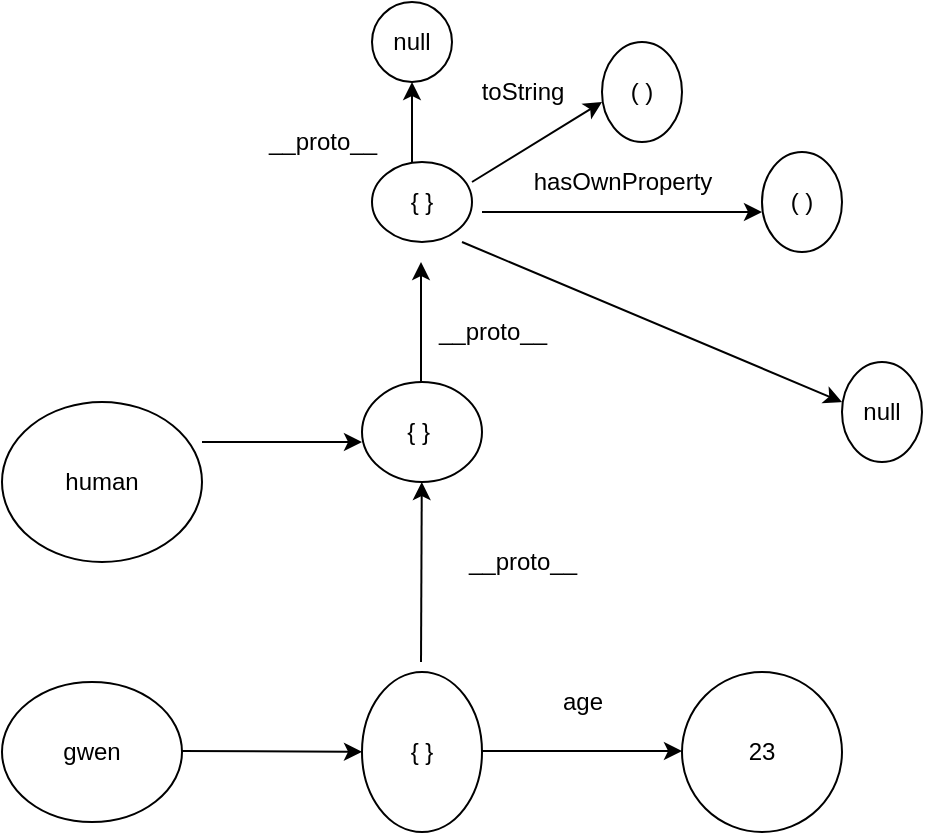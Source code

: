 <mxfile>
    <diagram id="0C0D6VHsnXw6k0roWXlu" name="Page-1">
        <mxGraphModel dx="746" dy="470" grid="1" gridSize="10" guides="1" tooltips="1" connect="1" arrows="1" fold="1" page="1" pageScale="1" pageWidth="827" pageHeight="1169" math="0" shadow="0">
            <root>
                <mxCell id="0"/>
                <mxCell id="1" parent="0"/>
                <mxCell id="2" value="gwen" style="ellipse;whiteSpace=wrap;html=1;" vertex="1" parent="1">
                    <mxGeometry x="20" y="350" width="90" height="70" as="geometry"/>
                </mxCell>
                <mxCell id="4" value="" style="endArrow=classic;html=1;" edge="1" parent="1" target="5">
                    <mxGeometry width="50" height="50" relative="1" as="geometry">
                        <mxPoint x="110" y="384.5" as="sourcePoint"/>
                        <mxPoint x="230" y="380" as="targetPoint"/>
                    </mxGeometry>
                </mxCell>
                <mxCell id="5" value="{ }" style="ellipse;whiteSpace=wrap;html=1;" vertex="1" parent="1">
                    <mxGeometry x="200" y="345" width="60" height="80" as="geometry"/>
                </mxCell>
                <mxCell id="6" value="" style="endArrow=classic;html=1;" edge="1" parent="1">
                    <mxGeometry width="50" height="50" relative="1" as="geometry">
                        <mxPoint x="260" y="384.5" as="sourcePoint"/>
                        <mxPoint x="360" y="384.5" as="targetPoint"/>
                    </mxGeometry>
                </mxCell>
                <mxCell id="7" value="23" style="ellipse;whiteSpace=wrap;html=1;" vertex="1" parent="1">
                    <mxGeometry x="360" y="345" width="80" height="80" as="geometry"/>
                </mxCell>
                <mxCell id="8" value="age" style="text;html=1;align=center;verticalAlign=middle;resizable=0;points=[];autosize=1;strokeColor=none;fillColor=none;" vertex="1" parent="1">
                    <mxGeometry x="290" y="345" width="40" height="30" as="geometry"/>
                </mxCell>
                <mxCell id="9" value="" style="endArrow=classic;html=1;" edge="1" parent="1" target="13">
                    <mxGeometry width="50" height="50" relative="1" as="geometry">
                        <mxPoint x="229.5" y="340" as="sourcePoint"/>
                        <mxPoint x="230" y="270" as="targetPoint"/>
                    </mxGeometry>
                </mxCell>
                <mxCell id="10" value="__proto__" style="text;html=1;align=center;verticalAlign=middle;resizable=0;points=[];autosize=1;strokeColor=none;fillColor=none;" vertex="1" parent="1">
                    <mxGeometry x="240" y="275" width="80" height="30" as="geometry"/>
                </mxCell>
                <mxCell id="11" value="human" style="ellipse;whiteSpace=wrap;html=1;" vertex="1" parent="1">
                    <mxGeometry x="20" y="210" width="100" height="80" as="geometry"/>
                </mxCell>
                <mxCell id="12" value="" style="endArrow=classic;html=1;" edge="1" parent="1">
                    <mxGeometry width="50" height="50" relative="1" as="geometry">
                        <mxPoint x="120" y="230" as="sourcePoint"/>
                        <mxPoint x="200" y="230" as="targetPoint"/>
                    </mxGeometry>
                </mxCell>
                <mxCell id="13" value="{ }&amp;nbsp;" style="ellipse;whiteSpace=wrap;html=1;" vertex="1" parent="1">
                    <mxGeometry x="200" y="200" width="60" height="50" as="geometry"/>
                </mxCell>
                <mxCell id="14" value="" style="endArrow=classic;html=1;" edge="1" parent="1">
                    <mxGeometry width="50" height="50" relative="1" as="geometry">
                        <mxPoint x="229.5" y="200" as="sourcePoint"/>
                        <mxPoint x="229.5" y="140" as="targetPoint"/>
                        <Array as="points"/>
                    </mxGeometry>
                </mxCell>
                <mxCell id="15" value="__proto__" style="text;html=1;align=center;verticalAlign=middle;resizable=0;points=[];autosize=1;strokeColor=none;fillColor=none;" vertex="1" parent="1">
                    <mxGeometry x="225" y="160" width="80" height="30" as="geometry"/>
                </mxCell>
                <mxCell id="16" value="{ }" style="ellipse;whiteSpace=wrap;html=1;" vertex="1" parent="1">
                    <mxGeometry x="205" y="90" width="50" height="40" as="geometry"/>
                </mxCell>
                <mxCell id="17" value="" style="endArrow=classic;html=1;" edge="1" parent="1">
                    <mxGeometry width="50" height="50" relative="1" as="geometry">
                        <mxPoint x="225" y="90" as="sourcePoint"/>
                        <mxPoint x="225" y="50" as="targetPoint"/>
                    </mxGeometry>
                </mxCell>
                <mxCell id="18" value="null" style="ellipse;whiteSpace=wrap;html=1;" vertex="1" parent="1">
                    <mxGeometry x="205" y="10" width="40" height="40" as="geometry"/>
                </mxCell>
                <mxCell id="19" value="" style="endArrow=classic;html=1;" edge="1" parent="1">
                    <mxGeometry width="50" height="50" relative="1" as="geometry">
                        <mxPoint x="255" y="100" as="sourcePoint"/>
                        <mxPoint x="320" y="60" as="targetPoint"/>
                    </mxGeometry>
                </mxCell>
                <mxCell id="20" value="__proto__" style="text;html=1;align=center;verticalAlign=middle;resizable=0;points=[];autosize=1;strokeColor=none;fillColor=none;" vertex="1" parent="1">
                    <mxGeometry x="140" y="65" width="80" height="30" as="geometry"/>
                </mxCell>
                <mxCell id="21" value="" style="endArrow=classic;html=1;" edge="1" parent="1">
                    <mxGeometry width="50" height="50" relative="1" as="geometry">
                        <mxPoint x="260" y="115" as="sourcePoint"/>
                        <mxPoint x="400" y="115" as="targetPoint"/>
                    </mxGeometry>
                </mxCell>
                <mxCell id="22" value="" style="endArrow=classic;html=1;" edge="1" parent="1">
                    <mxGeometry width="50" height="50" relative="1" as="geometry">
                        <mxPoint x="250" y="130" as="sourcePoint"/>
                        <mxPoint x="440" y="210" as="targetPoint"/>
                    </mxGeometry>
                </mxCell>
                <mxCell id="23" value="( )" style="ellipse;whiteSpace=wrap;html=1;" vertex="1" parent="1">
                    <mxGeometry x="320" y="30" width="40" height="50" as="geometry"/>
                </mxCell>
                <mxCell id="24" value="( )" style="ellipse;whiteSpace=wrap;html=1;" vertex="1" parent="1">
                    <mxGeometry x="400" y="85" width="40" height="50" as="geometry"/>
                </mxCell>
                <mxCell id="25" value="null&lt;br&gt;" style="ellipse;whiteSpace=wrap;html=1;" vertex="1" parent="1">
                    <mxGeometry x="440" y="190" width="40" height="50" as="geometry"/>
                </mxCell>
                <mxCell id="26" value="toString" style="text;html=1;align=center;verticalAlign=middle;resizable=0;points=[];autosize=1;strokeColor=none;fillColor=none;" vertex="1" parent="1">
                    <mxGeometry x="250" y="40" width="60" height="30" as="geometry"/>
                </mxCell>
                <mxCell id="27" value="hasOwnProperty" style="text;html=1;align=center;verticalAlign=middle;resizable=0;points=[];autosize=1;strokeColor=none;fillColor=none;" vertex="1" parent="1">
                    <mxGeometry x="275" y="85" width="110" height="30" as="geometry"/>
                </mxCell>
            </root>
        </mxGraphModel>
    </diagram>
</mxfile>
